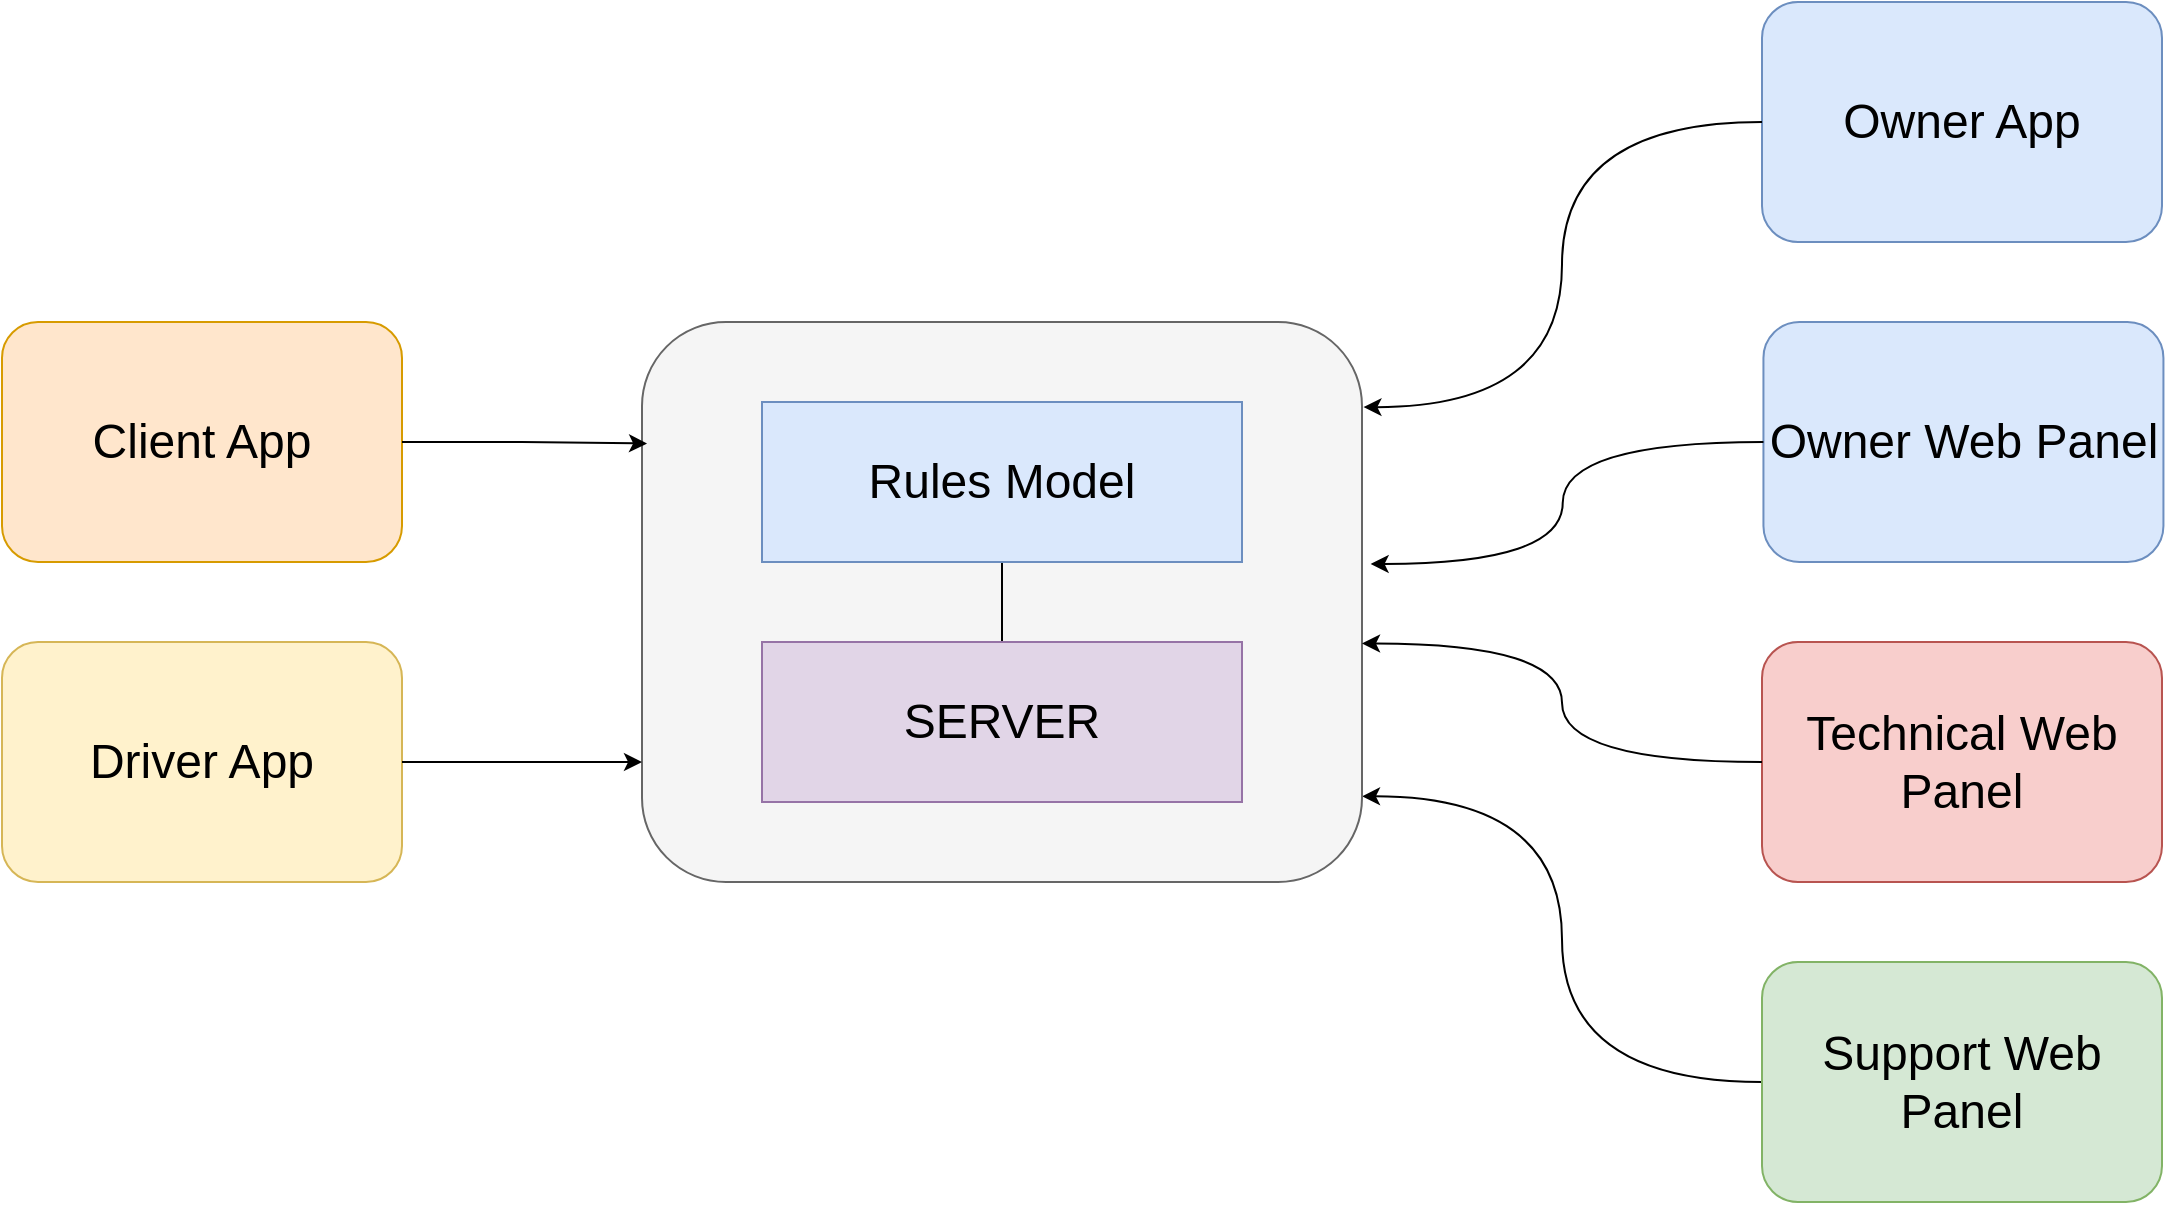 <mxfile version="23.0.2" type="github">
  <diagram name="Страница — 1" id="SweO-wndgxrAQUYcjryi">
    <mxGraphModel dx="1687" dy="918" grid="1" gridSize="10" guides="1" tooltips="1" connect="1" arrows="1" fold="1" page="1" pageScale="1" pageWidth="1169" pageHeight="827" math="0" shadow="0">
      <root>
        <mxCell id="0" />
        <mxCell id="1" parent="0" />
        <mxCell id="U5E8J1z2_W7jL_hjABLE-1" value="&lt;font style=&quot;font-size: 24px;&quot;&gt;Client App&lt;/font&gt;" style="rounded=1;whiteSpace=wrap;html=1;fillColor=#ffe6cc;strokeColor=#d79b00;" vertex="1" parent="1">
          <mxGeometry x="40" y="240" width="200" height="120" as="geometry" />
        </mxCell>
        <mxCell id="U5E8J1z2_W7jL_hjABLE-2" value="&lt;font style=&quot;font-size: 24px;&quot;&gt;Driver App&lt;/font&gt;" style="rounded=1;whiteSpace=wrap;html=1;fillColor=#fff2cc;strokeColor=#d6b656;" vertex="1" parent="1">
          <mxGeometry x="40" y="400" width="200" height="120" as="geometry" />
        </mxCell>
        <mxCell id="U5E8J1z2_W7jL_hjABLE-3" value="&lt;span style=&quot;font-size: 24px;&quot;&gt;Owner App&lt;/span&gt;" style="rounded=1;whiteSpace=wrap;html=1;fillColor=#dae8fc;strokeColor=#6c8ebf;" vertex="1" parent="1">
          <mxGeometry x="920" y="80" width="200" height="120" as="geometry" />
        </mxCell>
        <mxCell id="U5E8J1z2_W7jL_hjABLE-4" value="&lt;font style=&quot;font-size: 24px;&quot;&gt;Owner Web Panel&lt;/font&gt;" style="rounded=1;whiteSpace=wrap;html=1;fillColor=#dae8fc;strokeColor=#6c8ebf;" vertex="1" parent="1">
          <mxGeometry x="920.72" y="240" width="200" height="120" as="geometry" />
        </mxCell>
        <mxCell id="U5E8J1z2_W7jL_hjABLE-5" value="&lt;font style=&quot;font-size: 24px;&quot;&gt;Technical Web Panel&lt;/font&gt;" style="rounded=1;whiteSpace=wrap;html=1;fillColor=#f8cecc;strokeColor=#b85450;" vertex="1" parent="1">
          <mxGeometry x="920" y="400" width="200" height="120" as="geometry" />
        </mxCell>
        <mxCell id="U5E8J1z2_W7jL_hjABLE-31" style="edgeStyle=orthogonalEdgeStyle;rounded=0;orthogonalLoop=1;jettySize=auto;html=1;entryX=1;entryY=0.847;entryDx=0;entryDy=0;elbow=vertical;curved=1;entryPerimeter=0;" edge="1" parent="1" source="U5E8J1z2_W7jL_hjABLE-6" target="U5E8J1z2_W7jL_hjABLE-20">
          <mxGeometry relative="1" as="geometry" />
        </mxCell>
        <mxCell id="U5E8J1z2_W7jL_hjABLE-6" value="&lt;span style=&quot;font-size: 24px;&quot;&gt;Support Web Panel&lt;/span&gt;" style="rounded=1;whiteSpace=wrap;html=1;fillColor=#d5e8d4;strokeColor=#82b366;" vertex="1" parent="1">
          <mxGeometry x="920" y="560" width="200" height="120" as="geometry" />
        </mxCell>
        <mxCell id="U5E8J1z2_W7jL_hjABLE-24" value="" style="group" vertex="1" connectable="0" parent="1">
          <mxGeometry x="360" y="240" width="360" height="280" as="geometry" />
        </mxCell>
        <mxCell id="U5E8J1z2_W7jL_hjABLE-20" value="" style="rounded=1;whiteSpace=wrap;html=1;fillColor=#f5f5f5;strokeColor=#666666;fontColor=#333333;" vertex="1" parent="U5E8J1z2_W7jL_hjABLE-24">
          <mxGeometry width="360" height="280" as="geometry" />
        </mxCell>
        <mxCell id="U5E8J1z2_W7jL_hjABLE-26" style="edgeStyle=elbowEdgeStyle;rounded=0;orthogonalLoop=1;jettySize=auto;html=1;startArrow=none;endArrow=none;" edge="1" parent="U5E8J1z2_W7jL_hjABLE-24" source="U5E8J1z2_W7jL_hjABLE-18" target="U5E8J1z2_W7jL_hjABLE-19">
          <mxGeometry relative="1" as="geometry" />
        </mxCell>
        <mxCell id="U5E8J1z2_W7jL_hjABLE-18" value="&lt;span style=&quot;font-size: 24px;&quot;&gt;Rules Model&lt;/span&gt;" style="whiteSpace=wrap;html=1;treeFolding=1;treeMoving=1;newEdgeStyle={&quot;edgeStyle&quot;:&quot;elbowEdgeStyle&quot;,&quot;startArrow&quot;:&quot;none&quot;,&quot;endArrow&quot;:&quot;none&quot;};fillColor=#dae8fc;strokeColor=#6c8ebf;" vertex="1" parent="U5E8J1z2_W7jL_hjABLE-24">
          <mxGeometry x="60" y="40" width="240" height="80" as="geometry" />
        </mxCell>
        <mxCell id="U5E8J1z2_W7jL_hjABLE-19" value="&lt;font style=&quot;font-size: 24px;&quot;&gt;SERVER&lt;/font&gt;" style="whiteSpace=wrap;html=1;treeFolding=1;treeMoving=1;newEdgeStyle={&quot;edgeStyle&quot;:&quot;elbowEdgeStyle&quot;,&quot;startArrow&quot;:&quot;none&quot;,&quot;endArrow&quot;:&quot;none&quot;};fillColor=#e1d5e7;strokeColor=#9673a6;" vertex="1" parent="U5E8J1z2_W7jL_hjABLE-24">
          <mxGeometry x="60" y="160" width="240" height="80" as="geometry" />
        </mxCell>
        <mxCell id="U5E8J1z2_W7jL_hjABLE-27" style="edgeStyle=orthogonalEdgeStyle;rounded=0;orthogonalLoop=1;jettySize=auto;html=1;entryX=0.007;entryY=0.217;entryDx=0;entryDy=0;entryPerimeter=0;" edge="1" parent="1" source="U5E8J1z2_W7jL_hjABLE-1" target="U5E8J1z2_W7jL_hjABLE-20">
          <mxGeometry relative="1" as="geometry" />
        </mxCell>
        <mxCell id="U5E8J1z2_W7jL_hjABLE-28" style="edgeStyle=orthogonalEdgeStyle;rounded=0;orthogonalLoop=1;jettySize=auto;html=1;" edge="1" parent="1" source="U5E8J1z2_W7jL_hjABLE-2">
          <mxGeometry relative="1" as="geometry">
            <mxPoint x="360" y="460" as="targetPoint" />
          </mxGeometry>
        </mxCell>
        <mxCell id="U5E8J1z2_W7jL_hjABLE-29" style="edgeStyle=orthogonalEdgeStyle;rounded=0;orthogonalLoop=1;jettySize=auto;html=1;entryX=1.002;entryY=0.152;entryDx=0;entryDy=0;curved=1;entryPerimeter=0;" edge="1" parent="1" source="U5E8J1z2_W7jL_hjABLE-3" target="U5E8J1z2_W7jL_hjABLE-20">
          <mxGeometry relative="1" as="geometry" />
        </mxCell>
        <mxCell id="U5E8J1z2_W7jL_hjABLE-30" style="edgeStyle=orthogonalEdgeStyle;rounded=0;orthogonalLoop=1;jettySize=auto;html=1;entryX=1.012;entryY=0.432;entryDx=0;entryDy=0;entryPerimeter=0;curved=1;" edge="1" parent="1" source="U5E8J1z2_W7jL_hjABLE-4" target="U5E8J1z2_W7jL_hjABLE-20">
          <mxGeometry relative="1" as="geometry">
            <mxPoint x="720" y="300.08" as="targetPoint" />
          </mxGeometry>
        </mxCell>
        <mxCell id="U5E8J1z2_W7jL_hjABLE-33" style="edgeStyle=orthogonalEdgeStyle;rounded=0;orthogonalLoop=1;jettySize=auto;html=1;entryX=1;entryY=0.574;entryDx=0;entryDy=0;entryPerimeter=0;curved=1;" edge="1" parent="1" source="U5E8J1z2_W7jL_hjABLE-5" target="U5E8J1z2_W7jL_hjABLE-20">
          <mxGeometry relative="1" as="geometry" />
        </mxCell>
      </root>
    </mxGraphModel>
  </diagram>
</mxfile>
